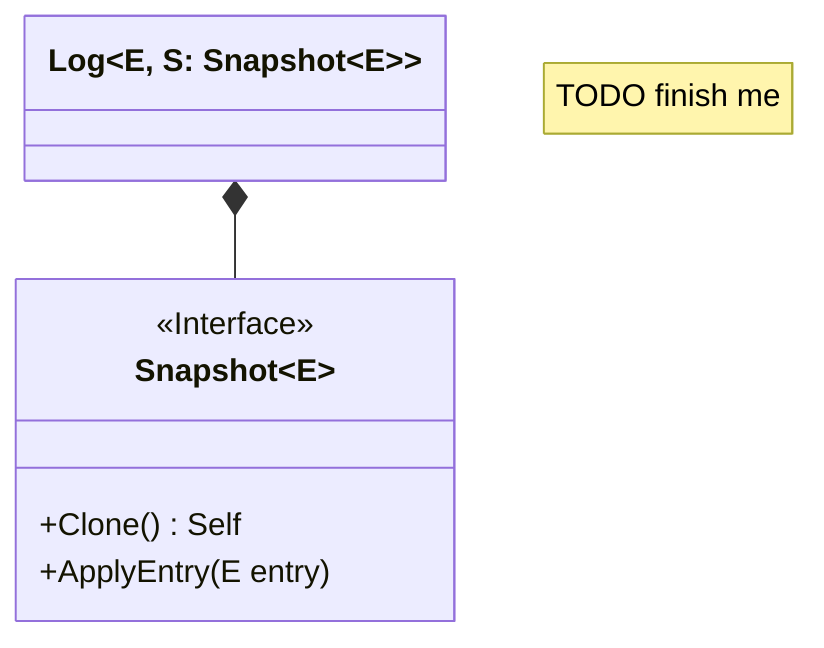 ---
config:
    # layout: elk
---
classDiagram
    note "TODO finish me"
    class Snapshot~E~ {
        <<Interface>>
        +Clone() Self
        +ApplyEntry(E entry)
    }
    class Log["Log&lt;E, S: Snapshot&lt;E&gt;&gt;"] {
    }
    Log *-- Snapshot